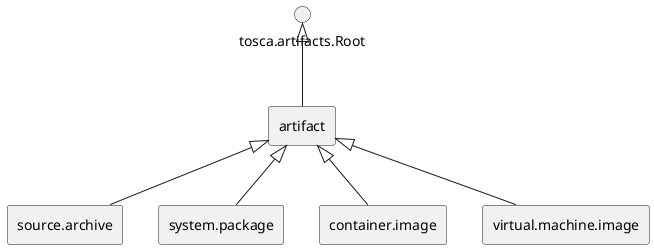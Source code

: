 @startuml
skinparam componentStyle rectangle


rectangle "artifact"

rectangle "source.archive"

rectangle "system.package"

rectangle "container.image"

rectangle "virtual.machine.image"


"tosca.artifacts.Root" <|-- "artifact"

"artifact" <|-- "source.archive"

"artifact" <|-- "system.package"

"artifact" <|-- "container.image"

"artifact" <|-- "virtual.machine.image"

@enduml